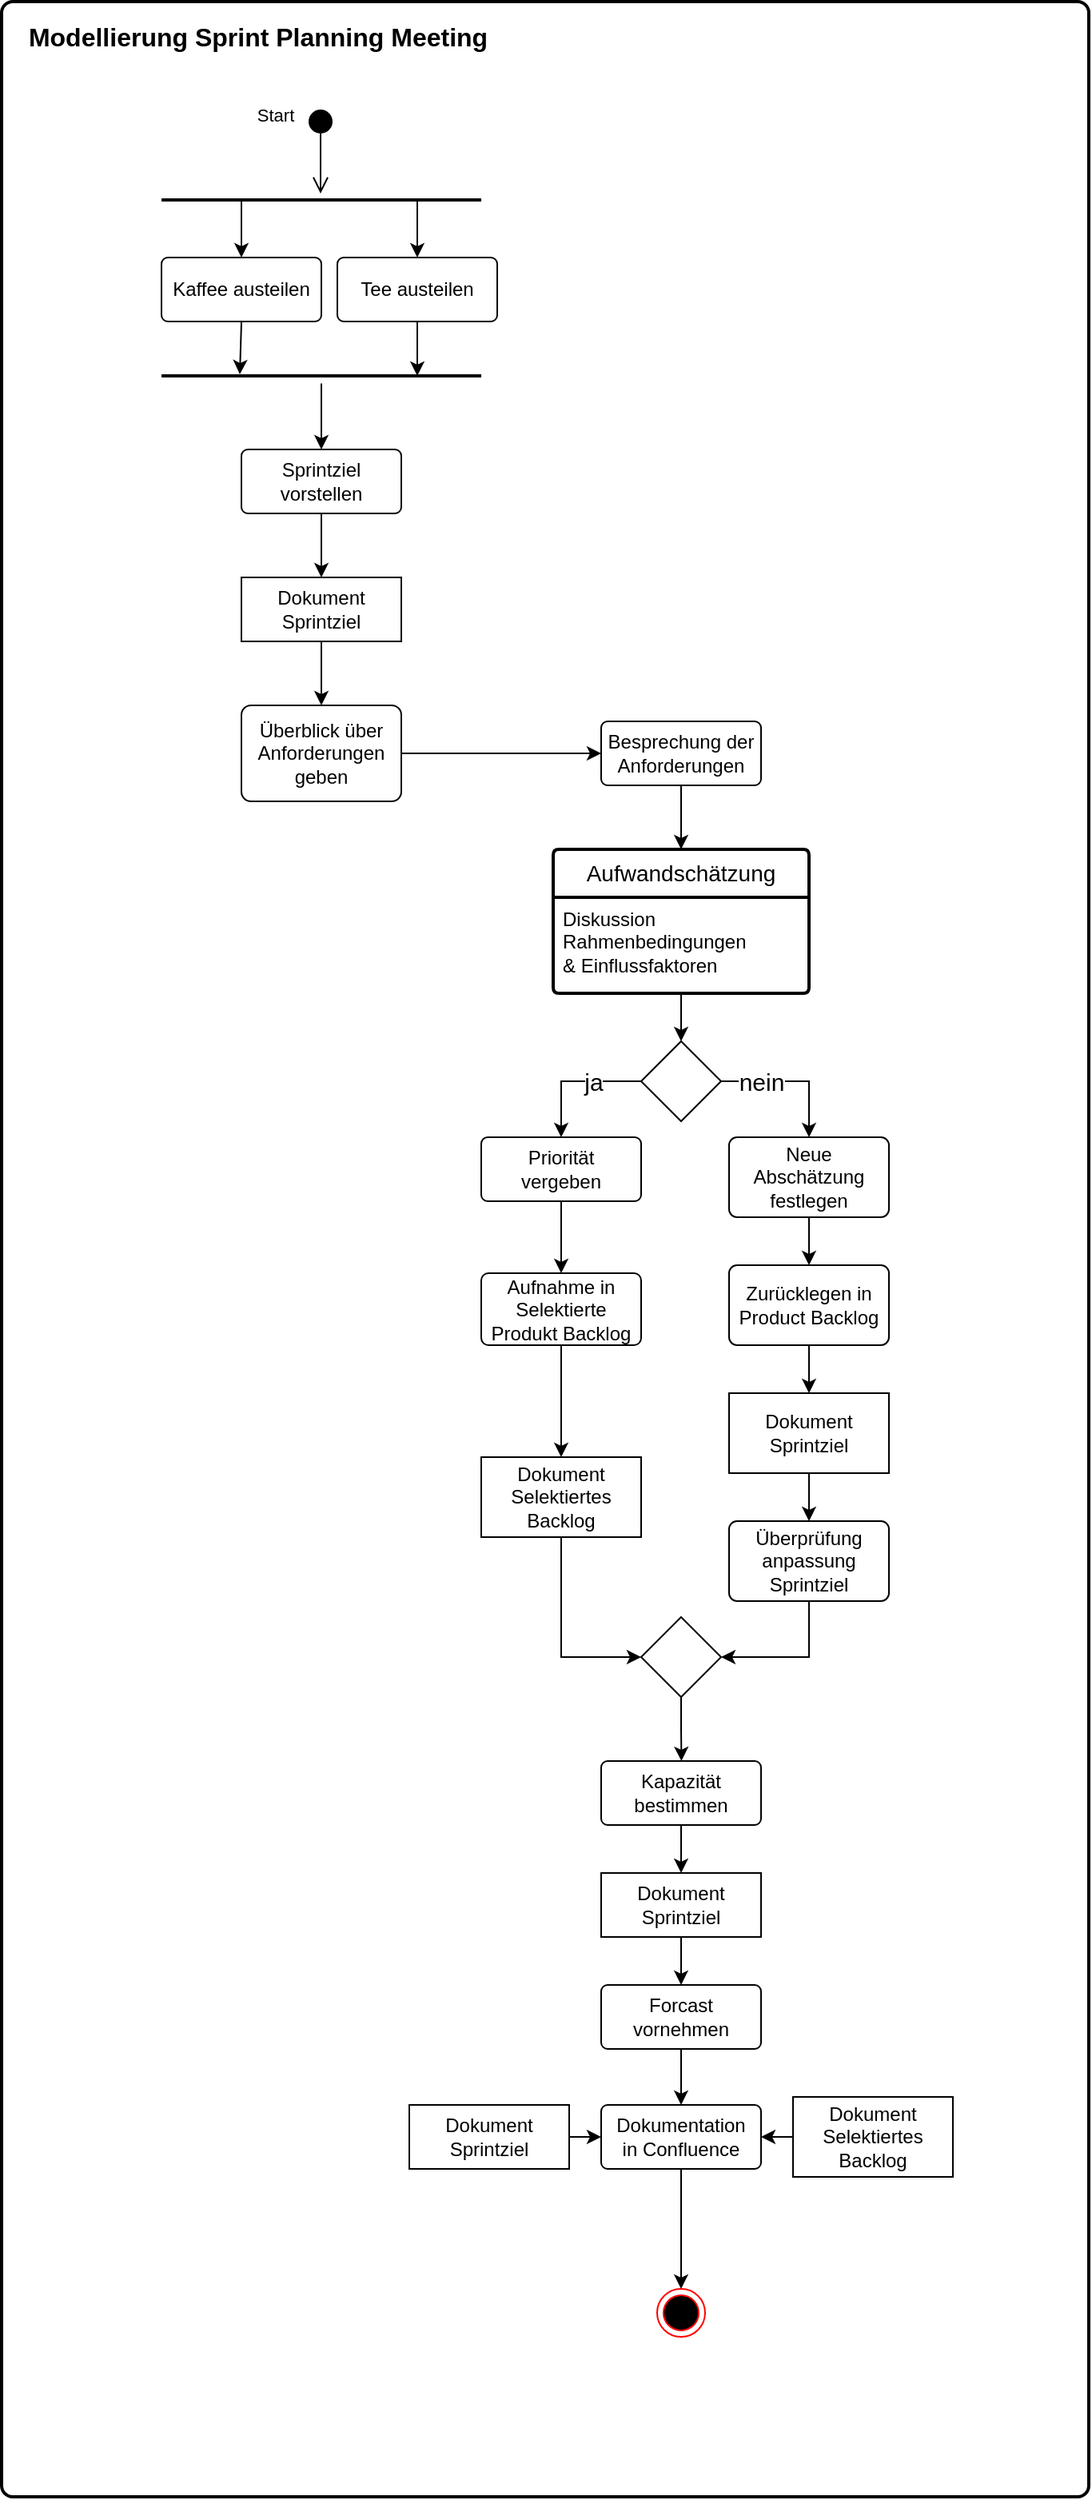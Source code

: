 <mxfile version="26.2.14">
  <diagram name="Seite-1" id="2-RKe3WMMs-gF89qvYEc">
    <mxGraphModel dx="1358" dy="715" grid="1" gridSize="10" guides="1" tooltips="1" connect="1" arrows="1" fold="1" page="1" pageScale="1" pageWidth="827" pageHeight="1169" math="0" shadow="0">
      <root>
        <mxCell id="0" />
        <mxCell id="1" parent="0" />
        <mxCell id="zSzZWTqhvxV4pjIwZvgy-29" value="" style="rounded=1;whiteSpace=wrap;html=1;absoluteArcSize=1;arcSize=14;strokeWidth=2;fillColor=none;movable=0;resizable=0;rotatable=0;deletable=0;editable=0;locked=1;connectable=0;" parent="1" vertex="1">
          <mxGeometry x="80" y="80" width="680" height="1560" as="geometry" />
        </mxCell>
        <mxCell id="zSzZWTqhvxV4pjIwZvgy-30" value="&lt;font style=&quot;font-size: 16px;&quot;&gt;Modellierung Sprint Planning Meeting&lt;/font&gt;" style="text;strokeColor=none;fillColor=none;html=1;fontSize=24;fontStyle=1;verticalAlign=middle;align=center;" parent="1" vertex="1">
          <mxGeometry x="190" y="80" width="100" height="40" as="geometry" />
        </mxCell>
        <mxCell id="zSzZWTqhvxV4pjIwZvgy-38" value="Tee austeilen" style="rounded=1;arcSize=10;whiteSpace=wrap;html=1;align=center;" parent="1" vertex="1">
          <mxGeometry x="290" y="240" width="100" height="40" as="geometry" />
        </mxCell>
        <mxCell id="zSzZWTqhvxV4pjIwZvgy-39" value="" style="endArrow=classic;html=1;rounded=0;entryX=0.5;entryY=0;entryDx=0;entryDy=0;strokeWidth=1;exitX=0.8;exitY=0.5;exitDx=0;exitDy=0;exitPerimeter=0;" parent="1" source="zSzZWTqhvxV4pjIwZvgy-32" target="zSzZWTqhvxV4pjIwZvgy-38" edge="1">
          <mxGeometry width="50" height="50" relative="1" as="geometry">
            <mxPoint x="300" y="210" as="sourcePoint" />
            <mxPoint x="300" y="270" as="targetPoint" />
          </mxGeometry>
        </mxCell>
        <mxCell id="zSzZWTqhvxV4pjIwZvgy-42" value="" style="endArrow=classic;html=1;rounded=0;strokeWidth=1;exitX=0.5;exitY=1;exitDx=0;exitDy=0;entryX=0.8;entryY=0.5;entryDx=0;entryDy=0;entryPerimeter=0;" parent="1" source="zSzZWTqhvxV4pjIwZvgy-38" target="zSzZWTqhvxV4pjIwZvgy-41" edge="1">
          <mxGeometry width="50" height="50" relative="1" as="geometry">
            <mxPoint x="300" y="300" as="sourcePoint" />
            <mxPoint x="360" y="340" as="targetPoint" />
          </mxGeometry>
        </mxCell>
        <mxCell id="zSzZWTqhvxV4pjIwZvgy-61" value="&lt;div&gt;Überblick über &lt;br&gt;&lt;/div&gt;&lt;div&gt;Anforderungen&lt;/div&gt;&lt;div&gt;geben&lt;/div&gt;" style="rounded=1;arcSize=10;whiteSpace=wrap;html=1;align=center;" parent="1" vertex="1">
          <mxGeometry x="230" y="520" width="100" height="60" as="geometry" />
        </mxCell>
        <mxCell id="zSzZWTqhvxV4pjIwZvgy-63" value="&lt;div&gt;Besprechung der&lt;/div&gt;&lt;div&gt;Anforderungen&lt;/div&gt;" style="rounded=1;arcSize=10;whiteSpace=wrap;html=1;align=center;" parent="1" vertex="1">
          <mxGeometry x="455" y="530" width="100" height="40" as="geometry" />
        </mxCell>
        <mxCell id="zSzZWTqhvxV4pjIwZvgy-64" value="" style="endArrow=classic;html=1;rounded=0;strokeWidth=1;exitX=1;exitY=0.5;exitDx=0;exitDy=0;entryX=0;entryY=0.5;entryDx=0;entryDy=0;" parent="1" source="zSzZWTqhvxV4pjIwZvgy-61" target="zSzZWTqhvxV4pjIwZvgy-63" edge="1">
          <mxGeometry width="50" height="50" relative="1" as="geometry">
            <mxPoint x="290" y="490" as="sourcePoint" />
            <mxPoint x="290" y="530" as="targetPoint" />
          </mxGeometry>
        </mxCell>
        <mxCell id="zSzZWTqhvxV4pjIwZvgy-66" value="" style="endArrow=classic;html=1;rounded=0;strokeWidth=1;exitX=0.5;exitY=1;exitDx=0;exitDy=0;entryX=0.5;entryY=0;entryDx=0;entryDy=0;" parent="1" source="zSzZWTqhvxV4pjIwZvgy-63" edge="1">
          <mxGeometry width="50" height="50" relative="1" as="geometry">
            <mxPoint x="265" y="555" as="sourcePoint" />
            <mxPoint x="505" y="610" as="targetPoint" />
          </mxGeometry>
        </mxCell>
        <mxCell id="zSzZWTqhvxV4pjIwZvgy-69" value="Aufwandschätzung" style="swimlane;childLayout=stackLayout;horizontal=1;startSize=30;horizontalStack=0;rounded=1;fontSize=14;fontStyle=0;strokeWidth=2;resizeParent=0;resizeLast=1;shadow=0;dashed=0;align=center;arcSize=4;whiteSpace=wrap;html=1;" parent="1" vertex="1">
          <mxGeometry x="425" y="610" width="160" height="90" as="geometry" />
        </mxCell>
        <mxCell id="zSzZWTqhvxV4pjIwZvgy-70" value="&lt;div&gt;Diskussion&lt;/div&gt;&lt;div&gt;Rahmenbedingungen&lt;/div&gt;&lt;div&gt;&amp;amp; Einflussfaktoren&lt;/div&gt;" style="align=left;strokeColor=none;fillColor=none;spacingLeft=4;spacingRight=4;fontSize=12;verticalAlign=top;resizable=0;rotatable=0;part=1;html=1;whiteSpace=wrap;" parent="zSzZWTqhvxV4pjIwZvgy-69" vertex="1">
          <mxGeometry y="30" width="160" height="60" as="geometry" />
        </mxCell>
        <mxCell id="8XdRo2cmB4BejIaxNpTz-4" value="" style="endArrow=classic;html=1;rounded=0;strokeWidth=1;exitX=0.5;exitY=1;exitDx=0;exitDy=0;entryX=0.5;entryY=0;entryDx=0;entryDy=0;" parent="1" source="zSzZWTqhvxV4pjIwZvgy-70" target="8XdRo2cmB4BejIaxNpTz-2" edge="1">
          <mxGeometry width="50" height="50" relative="1" as="geometry">
            <mxPoint x="515" y="580" as="sourcePoint" />
            <mxPoint x="515" y="620" as="targetPoint" />
          </mxGeometry>
        </mxCell>
        <mxCell id="Pa0AcgzBWJwOBNZgELQQ-15" style="edgeStyle=orthogonalEdgeStyle;rounded=0;orthogonalLoop=1;jettySize=auto;html=1;exitX=0.5;exitY=1;exitDx=0;exitDy=0;entryX=1;entryY=0.5;entryDx=0;entryDy=0;" edge="1" parent="1" source="8XdRo2cmB4BejIaxNpTz-12" target="Pa0AcgzBWJwOBNZgELQQ-13">
          <mxGeometry relative="1" as="geometry" />
        </mxCell>
        <mxCell id="8XdRo2cmB4BejIaxNpTz-12" value="&lt;div&gt;Überprüfung anpassung&lt;/div&gt;&lt;div&gt;Sprintziel&lt;/div&gt;" style="rounded=1;arcSize=10;whiteSpace=wrap;html=1;align=center;" parent="1" vertex="1">
          <mxGeometry x="535" y="1030" width="100" height="50" as="geometry" />
        </mxCell>
        <mxCell id="8XdRo2cmB4BejIaxNpTz-7" value="ja" style="edgeStyle=orthogonalEdgeStyle;rounded=0;orthogonalLoop=1;jettySize=auto;html=1;exitX=0;exitY=0.5;exitDx=0;exitDy=0;entryX=0.5;entryY=0;entryDx=0;entryDy=0;fontSize=15;" parent="1" source="8XdRo2cmB4BejIaxNpTz-2" target="8XdRo2cmB4BejIaxNpTz-5" edge="1">
          <mxGeometry x="-0.294" relative="1" as="geometry">
            <mxPoint as="offset" />
          </mxGeometry>
        </mxCell>
        <mxCell id="8XdRo2cmB4BejIaxNpTz-9" value="&lt;font style=&quot;font-size: 15px;&quot;&gt;nein&lt;/font&gt;" style="edgeStyle=orthogonalEdgeStyle;rounded=0;orthogonalLoop=1;jettySize=auto;html=1;exitX=1;exitY=0.5;exitDx=0;exitDy=0;entryX=0.5;entryY=0;entryDx=0;entryDy=0;" parent="1" source="8XdRo2cmB4BejIaxNpTz-2" target="8XdRo2cmB4BejIaxNpTz-8" edge="1">
          <mxGeometry x="-0.444" relative="1" as="geometry">
            <mxPoint as="offset" />
          </mxGeometry>
        </mxCell>
        <mxCell id="8XdRo2cmB4BejIaxNpTz-2" value="" style="rhombus;whiteSpace=wrap;html=1;" parent="1" vertex="1">
          <mxGeometry x="480" y="730" width="50" height="50" as="geometry" />
        </mxCell>
        <mxCell id="8XdRo2cmB4BejIaxNpTz-17" style="edgeStyle=orthogonalEdgeStyle;rounded=0;orthogonalLoop=1;jettySize=auto;html=1;exitX=0.5;exitY=1;exitDx=0;exitDy=0;entryX=0.5;entryY=0;entryDx=0;entryDy=0;" parent="1" source="8XdRo2cmB4BejIaxNpTz-5" target="8XdRo2cmB4BejIaxNpTz-16" edge="1">
          <mxGeometry relative="1" as="geometry" />
        </mxCell>
        <mxCell id="8XdRo2cmB4BejIaxNpTz-5" value="&lt;div&gt;Priorität&lt;/div&gt;&lt;div&gt;vergeben&lt;/div&gt;" style="rounded=1;arcSize=10;whiteSpace=wrap;html=1;align=center;" parent="1" vertex="1">
          <mxGeometry x="380" y="790" width="100" height="40" as="geometry" />
        </mxCell>
        <mxCell id="8XdRo2cmB4BejIaxNpTz-30" style="edgeStyle=orthogonalEdgeStyle;rounded=0;orthogonalLoop=1;jettySize=auto;html=1;exitX=0.5;exitY=1;exitDx=0;exitDy=0;entryX=0.5;entryY=0;entryDx=0;entryDy=0;" parent="1" source="8XdRo2cmB4BejIaxNpTz-8" target="8XdRo2cmB4BejIaxNpTz-10" edge="1">
          <mxGeometry relative="1" as="geometry" />
        </mxCell>
        <mxCell id="8XdRo2cmB4BejIaxNpTz-8" value="Neue Abschätzung festlegen" style="rounded=1;arcSize=10;whiteSpace=wrap;html=1;align=center;" parent="1" vertex="1">
          <mxGeometry x="535" y="790" width="100" height="50" as="geometry" />
        </mxCell>
        <mxCell id="Pa0AcgzBWJwOBNZgELQQ-5" style="edgeStyle=orthogonalEdgeStyle;rounded=0;orthogonalLoop=1;jettySize=auto;html=1;exitX=0.5;exitY=1;exitDx=0;exitDy=0;entryX=0.5;entryY=0;entryDx=0;entryDy=0;" edge="1" parent="1" source="8XdRo2cmB4BejIaxNpTz-10" target="8XdRo2cmB4BejIaxNpTz-32">
          <mxGeometry relative="1" as="geometry" />
        </mxCell>
        <mxCell id="8XdRo2cmB4BejIaxNpTz-10" value="Zurücklegen in Product Backlog" style="rounded=1;arcSize=10;whiteSpace=wrap;html=1;align=center;" parent="1" vertex="1">
          <mxGeometry x="535" y="870" width="100" height="50" as="geometry" />
        </mxCell>
        <mxCell id="zSzZWTqhvxV4pjIwZvgy-36" value="Kaffee austeilen" style="rounded=1;arcSize=10;whiteSpace=wrap;html=1;align=center;" parent="1" vertex="1">
          <mxGeometry x="180" y="240" width="100" height="40" as="geometry" />
        </mxCell>
        <mxCell id="zSzZWTqhvxV4pjIwZvgy-40" value="" style="endArrow=classic;html=1;rounded=0;entryX=0.5;entryY=0;entryDx=0;entryDy=0;exitX=0.25;exitY=0.5;exitDx=0;exitDy=0;exitPerimeter=0;strokeWidth=1;" parent="1" source="zSzZWTqhvxV4pjIwZvgy-32" target="zSzZWTqhvxV4pjIwZvgy-36" edge="1">
          <mxGeometry width="50" height="50" relative="1" as="geometry">
            <mxPoint x="310" y="210" as="sourcePoint" />
            <mxPoint x="310" y="270" as="targetPoint" />
          </mxGeometry>
        </mxCell>
        <mxCell id="zSzZWTqhvxV4pjIwZvgy-41" value="" style="line;strokeWidth=2;fillColor=none;align=left;verticalAlign=middle;spacingTop=-1;spacingLeft=3;spacingRight=3;rotatable=0;labelPosition=right;points=[];portConstraint=eastwest;strokeColor=inherit;" parent="1" vertex="1">
          <mxGeometry x="180" y="310" width="200" height="8" as="geometry" />
        </mxCell>
        <mxCell id="zSzZWTqhvxV4pjIwZvgy-44" value="" style="endArrow=classic;html=1;rounded=0;strokeWidth=1;exitX=0.5;exitY=1;exitDx=0;exitDy=0;entryX=0.245;entryY=0.375;entryDx=0;entryDy=0;entryPerimeter=0;" parent="1" source="zSzZWTqhvxV4pjIwZvgy-36" target="zSzZWTqhvxV4pjIwZvgy-41" edge="1">
          <mxGeometry width="50" height="50" relative="1" as="geometry">
            <mxPoint x="189.5" y="300" as="sourcePoint" />
            <mxPoint x="189.5" y="354" as="targetPoint" />
          </mxGeometry>
        </mxCell>
        <mxCell id="zSzZWTqhvxV4pjIwZvgy-47" value="Start" style="html=1;verticalAlign=bottom;startArrow=circle;startFill=1;endArrow=open;startSize=6;endSize=8;curved=0;rounded=0;entryX=0.5;entryY=0.375;entryDx=0;entryDy=0;entryPerimeter=0;jumpSize=10;strokeWidth=1;" parent="1" edge="1">
          <mxGeometry x="-0.509" y="-29" width="80" relative="1" as="geometry">
            <mxPoint x="279.5" y="147" as="sourcePoint" />
            <mxPoint x="279.5" y="200" as="targetPoint" />
            <mxPoint as="offset" />
          </mxGeometry>
        </mxCell>
        <mxCell id="zSzZWTqhvxV4pjIwZvgy-32" value="" style="line;strokeWidth=2;fillColor=none;align=left;verticalAlign=middle;spacingTop=-1;spacingLeft=3;spacingRight=3;rotatable=0;labelPosition=right;points=[];portConstraint=eastwest;strokeColor=inherit;" parent="1" vertex="1">
          <mxGeometry x="180" y="200" width="200" height="8" as="geometry" />
        </mxCell>
        <mxCell id="Pa0AcgzBWJwOBNZgELQQ-1" style="edgeStyle=orthogonalEdgeStyle;rounded=0;orthogonalLoop=1;jettySize=auto;html=1;exitX=0.5;exitY=1;exitDx=0;exitDy=0;entryX=0.5;entryY=0;entryDx=0;entryDy=0;" edge="1" parent="1" source="zSzZWTqhvxV4pjIwZvgy-45" target="hUQJzvqZTiSahLYZ6e2b-4">
          <mxGeometry relative="1" as="geometry" />
        </mxCell>
        <mxCell id="zSzZWTqhvxV4pjIwZvgy-45" value="Sprintziel vorstellen" style="rounded=1;arcSize=10;whiteSpace=wrap;html=1;align=center;" parent="1" vertex="1">
          <mxGeometry x="230" y="360" width="100" height="40" as="geometry" />
        </mxCell>
        <mxCell id="Pa0AcgzBWJwOBNZgELQQ-3" style="edgeStyle=orthogonalEdgeStyle;rounded=0;orthogonalLoop=1;jettySize=auto;html=1;exitX=0.5;exitY=1;exitDx=0;exitDy=0;entryX=0.5;entryY=0;entryDx=0;entryDy=0;" edge="1" parent="1" source="8XdRo2cmB4BejIaxNpTz-16" target="hUQJzvqZTiSahLYZ6e2b-6">
          <mxGeometry relative="1" as="geometry" />
        </mxCell>
        <mxCell id="8XdRo2cmB4BejIaxNpTz-16" value="Aufnahme in Selektierte Produkt Backlog" style="rounded=1;arcSize=10;whiteSpace=wrap;html=1;align=center;" parent="1" vertex="1">
          <mxGeometry x="380" y="875" width="100" height="45" as="geometry" />
        </mxCell>
        <mxCell id="8XdRo2cmB4BejIaxNpTz-25" style="edgeStyle=orthogonalEdgeStyle;rounded=0;orthogonalLoop=1;jettySize=auto;html=1;exitX=0.5;exitY=1.087;exitDx=0;exitDy=0;entryX=0.5;entryY=0;entryDx=0;entryDy=0;exitPerimeter=0;" parent="1" source="zSzZWTqhvxV4pjIwZvgy-41" target="zSzZWTqhvxV4pjIwZvgy-45" edge="1">
          <mxGeometry relative="1" as="geometry">
            <mxPoint x="280" y="400.0" as="sourcePoint" />
          </mxGeometry>
        </mxCell>
        <mxCell id="Pa0AcgzBWJwOBNZgELQQ-6" style="edgeStyle=orthogonalEdgeStyle;rounded=0;orthogonalLoop=1;jettySize=auto;html=1;exitX=0.5;exitY=1;exitDx=0;exitDy=0;entryX=0.5;entryY=0;entryDx=0;entryDy=0;" edge="1" parent="1" source="8XdRo2cmB4BejIaxNpTz-32" target="8XdRo2cmB4BejIaxNpTz-12">
          <mxGeometry relative="1" as="geometry" />
        </mxCell>
        <mxCell id="8XdRo2cmB4BejIaxNpTz-32" value="&lt;div&gt;Dokument&lt;/div&gt;&lt;div&gt;Sprintziel&lt;/div&gt;" style="rounded=0;arcSize=50;whiteSpace=wrap;html=1;align=center;" parent="1" vertex="1">
          <mxGeometry x="535" y="950" width="100" height="50" as="geometry" />
        </mxCell>
        <mxCell id="Pa0AcgzBWJwOBNZgELQQ-10" style="edgeStyle=orthogonalEdgeStyle;rounded=0;orthogonalLoop=1;jettySize=auto;html=1;exitX=0.5;exitY=1;exitDx=0;exitDy=0;" edge="1" parent="1" source="8XdRo2cmB4BejIaxNpTz-35">
          <mxGeometry relative="1" as="geometry">
            <mxPoint x="505.0" y="1250" as="targetPoint" />
          </mxGeometry>
        </mxCell>
        <mxCell id="8XdRo2cmB4BejIaxNpTz-35" value="Kapazität bestimmen" style="rounded=1;arcSize=10;whiteSpace=wrap;html=1;align=center;" parent="1" vertex="1">
          <mxGeometry x="455" y="1180" width="100" height="40" as="geometry" />
        </mxCell>
        <mxCell id="Pa0AcgzBWJwOBNZgELQQ-11" style="edgeStyle=orthogonalEdgeStyle;rounded=0;orthogonalLoop=1;jettySize=auto;html=1;exitX=0.5;exitY=1;exitDx=0;exitDy=0;entryX=0.5;entryY=0;entryDx=0;entryDy=0;" edge="1" parent="1" source="8XdRo2cmB4BejIaxNpTz-38" target="8XdRo2cmB4BejIaxNpTz-40">
          <mxGeometry relative="1" as="geometry" />
        </mxCell>
        <mxCell id="8XdRo2cmB4BejIaxNpTz-38" value="&lt;div&gt;Dokument&lt;/div&gt;&lt;div&gt;Sprintziel&lt;/div&gt;" style="rounded=0;arcSize=50;whiteSpace=wrap;html=1;align=center;" parent="1" vertex="1">
          <mxGeometry x="455" y="1250" width="100" height="40" as="geometry" />
        </mxCell>
        <mxCell id="8XdRo2cmB4BejIaxNpTz-54" style="edgeStyle=orthogonalEdgeStyle;rounded=0;orthogonalLoop=1;jettySize=auto;html=1;exitX=0.5;exitY=1;exitDx=0;exitDy=0;" parent="1" source="8XdRo2cmB4BejIaxNpTz-40" target="8XdRo2cmB4BejIaxNpTz-49" edge="1">
          <mxGeometry relative="1" as="geometry" />
        </mxCell>
        <mxCell id="8XdRo2cmB4BejIaxNpTz-40" value="Forcast vornehmen" style="rounded=1;arcSize=10;whiteSpace=wrap;html=1;align=center;" parent="1" vertex="1">
          <mxGeometry x="455" y="1320" width="100" height="40" as="geometry" />
        </mxCell>
        <mxCell id="hUQJzvqZTiSahLYZ6e2b-3" style="edgeStyle=orthogonalEdgeStyle;rounded=0;orthogonalLoop=1;jettySize=auto;html=1;exitX=0;exitY=0.5;exitDx=0;exitDy=0;entryX=1;entryY=0.5;entryDx=0;entryDy=0;" parent="1" source="8XdRo2cmB4BejIaxNpTz-43" target="8XdRo2cmB4BejIaxNpTz-49" edge="1">
          <mxGeometry relative="1" as="geometry" />
        </mxCell>
        <mxCell id="8XdRo2cmB4BejIaxNpTz-43" value="&lt;div&gt;Dokument&lt;/div&gt;&lt;div&gt;Selektiertes Backlog&lt;/div&gt;" style="rounded=0;arcSize=50;whiteSpace=wrap;html=1;align=center;" parent="1" vertex="1">
          <mxGeometry x="575" y="1390" width="100" height="50" as="geometry" />
        </mxCell>
        <mxCell id="hUQJzvqZTiSahLYZ6e2b-2" style="edgeStyle=orthogonalEdgeStyle;rounded=0;orthogonalLoop=1;jettySize=auto;html=1;exitX=1;exitY=0.5;exitDx=0;exitDy=0;" parent="1" source="8XdRo2cmB4BejIaxNpTz-47" edge="1">
          <mxGeometry relative="1" as="geometry">
            <mxPoint x="455" y="1415.217" as="targetPoint" />
          </mxGeometry>
        </mxCell>
        <mxCell id="8XdRo2cmB4BejIaxNpTz-47" value="&lt;div&gt;Dokument&lt;/div&gt;&lt;div&gt;Sprintziel&lt;/div&gt;" style="rounded=0;arcSize=50;whiteSpace=wrap;html=1;align=center;" parent="1" vertex="1">
          <mxGeometry x="335" y="1395" width="100" height="40" as="geometry" />
        </mxCell>
        <mxCell id="8XdRo2cmB4BejIaxNpTz-53" style="edgeStyle=orthogonalEdgeStyle;rounded=0;orthogonalLoop=1;jettySize=auto;html=1;exitX=0.5;exitY=1;exitDx=0;exitDy=0;entryX=0.5;entryY=0;entryDx=0;entryDy=0;" parent="1" source="8XdRo2cmB4BejIaxNpTz-49" target="8XdRo2cmB4BejIaxNpTz-56" edge="1">
          <mxGeometry relative="1" as="geometry">
            <mxPoint x="505" y="1490.0" as="targetPoint" />
          </mxGeometry>
        </mxCell>
        <mxCell id="8XdRo2cmB4BejIaxNpTz-49" value="&lt;div&gt;Dokumentation&lt;/div&gt;&lt;div&gt;in Confluence&lt;/div&gt;" style="rounded=1;arcSize=10;whiteSpace=wrap;html=1;align=center;" parent="1" vertex="1">
          <mxGeometry x="455" y="1395" width="100" height="40" as="geometry" />
        </mxCell>
        <mxCell id="8XdRo2cmB4BejIaxNpTz-56" value="" style="ellipse;html=1;shape=endState;fillColor=#000000;strokeColor=light-dark(#FF0000,#FFFFFF);" parent="1" vertex="1">
          <mxGeometry x="490" y="1510" width="30" height="30" as="geometry" />
        </mxCell>
        <mxCell id="Pa0AcgzBWJwOBNZgELQQ-2" style="edgeStyle=orthogonalEdgeStyle;rounded=0;orthogonalLoop=1;jettySize=auto;html=1;exitX=0.5;exitY=1;exitDx=0;exitDy=0;entryX=0.5;entryY=0;entryDx=0;entryDy=0;" edge="1" parent="1" source="hUQJzvqZTiSahLYZ6e2b-4" target="zSzZWTqhvxV4pjIwZvgy-61">
          <mxGeometry relative="1" as="geometry" />
        </mxCell>
        <mxCell id="hUQJzvqZTiSahLYZ6e2b-4" value="&lt;div&gt;Dokument&lt;/div&gt;&lt;div&gt;Sprintziel&lt;/div&gt;" style="rounded=0;arcSize=50;whiteSpace=wrap;html=1;align=center;" parent="1" vertex="1">
          <mxGeometry x="230" y="440" width="100" height="40" as="geometry" />
        </mxCell>
        <mxCell id="Pa0AcgzBWJwOBNZgELQQ-16" style="edgeStyle=orthogonalEdgeStyle;rounded=0;orthogonalLoop=1;jettySize=auto;html=1;exitX=0.5;exitY=1;exitDx=0;exitDy=0;entryX=0;entryY=0.5;entryDx=0;entryDy=0;" edge="1" parent="1" source="hUQJzvqZTiSahLYZ6e2b-6" target="Pa0AcgzBWJwOBNZgELQQ-13">
          <mxGeometry relative="1" as="geometry" />
        </mxCell>
        <mxCell id="hUQJzvqZTiSahLYZ6e2b-6" value="&lt;div&gt;Dokument&lt;/div&gt;&lt;div&gt;Selektiertes Backlog&lt;/div&gt;" style="rounded=0;arcSize=50;whiteSpace=wrap;html=1;align=center;" parent="1" vertex="1">
          <mxGeometry x="380" y="990" width="100" height="50" as="geometry" />
        </mxCell>
        <mxCell id="Pa0AcgzBWJwOBNZgELQQ-17" style="edgeStyle=orthogonalEdgeStyle;rounded=0;orthogonalLoop=1;jettySize=auto;html=1;exitX=0.5;exitY=1;exitDx=0;exitDy=0;" edge="1" parent="1" source="Pa0AcgzBWJwOBNZgELQQ-13">
          <mxGeometry relative="1" as="geometry">
            <mxPoint x="505.217" y="1180" as="targetPoint" />
          </mxGeometry>
        </mxCell>
        <mxCell id="Pa0AcgzBWJwOBNZgELQQ-13" value="" style="rhombus;whiteSpace=wrap;html=1;" vertex="1" parent="1">
          <mxGeometry x="480" y="1090" width="50" height="50" as="geometry" />
        </mxCell>
      </root>
    </mxGraphModel>
  </diagram>
</mxfile>
